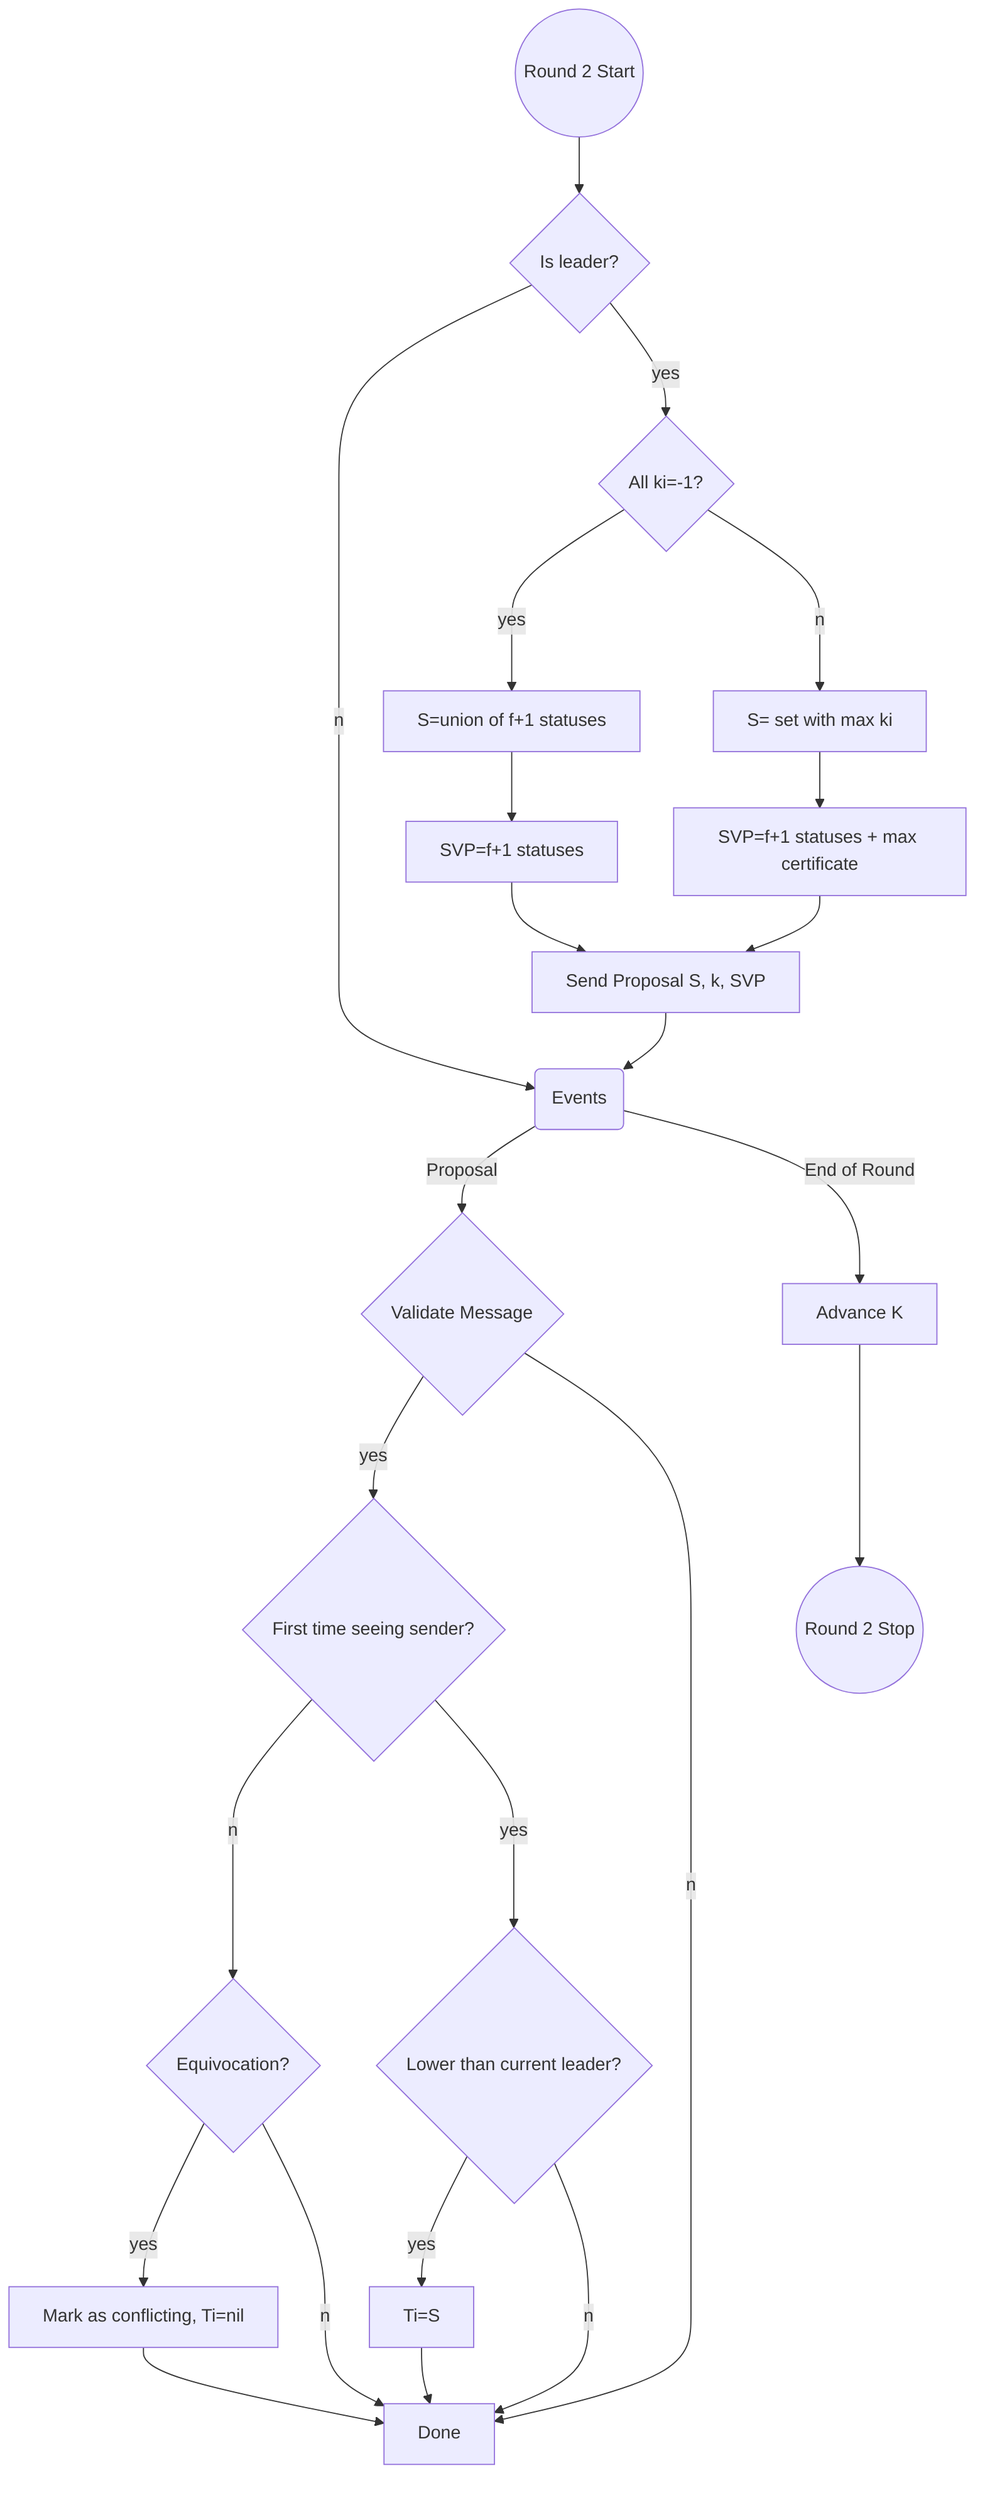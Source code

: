 graph TD
begin((Round 2 Start))-->lead{Is leader?}
lead--no-->events
lead--yes-->type{All ki=-1?}
type--yes-->union[S=union of f+1 statuses]
union-->build[SVP=f+1 statuses]
type--no-->max[S= set with max ki]
max-->build2[SVP=f+1 statuses + max certificate]
build2-->send
build-->send
send[Send Proposal S, k, SVP]
send-->events(Events)
stop((Round 2 Stop))
events--Proposal-->valid
valid{Validate Message}
ignore[Done]
dup--no-->equi{Equivocation?}
equi--yes-->con[Mark as conflicting, Ti=nil]
equi--no-->ignore
dup--yes-->rank{Lower than current leader?}
valid--yes-->dup{First time seeing sender?}
valid--no-->ignore
rank--yes-->update[Ti=S]
rank--no-->ignore
update-->ignore
con-->ignore
events--End of Round-->next[Advance K]
next-->stop
